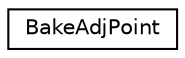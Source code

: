 digraph G
{
  edge [fontname="Helvetica",fontsize="10",labelfontname="Helvetica",labelfontsize="10"];
  node [fontname="Helvetica",fontsize="10",shape=record];
  rankdir=LR;
  Node1 [label="BakeAdjPoint",height=0.2,width=0.4,color="black", fillcolor="white", style="filled",URL="$d4/d80/structBakeAdjPoint.html"];
}
